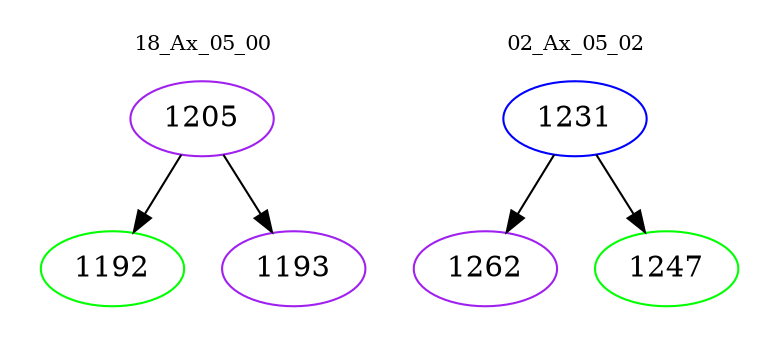 digraph{
subgraph cluster_0 {
color = white
label = "18_Ax_05_00";
fontsize=10;
T0_1205 [label="1205", color="purple"]
T0_1205 -> T0_1192 [color="black"]
T0_1192 [label="1192", color="green"]
T0_1205 -> T0_1193 [color="black"]
T0_1193 [label="1193", color="purple"]
}
subgraph cluster_1 {
color = white
label = "02_Ax_05_02";
fontsize=10;
T1_1231 [label="1231", color="blue"]
T1_1231 -> T1_1262 [color="black"]
T1_1262 [label="1262", color="purple"]
T1_1231 -> T1_1247 [color="black"]
T1_1247 [label="1247", color="green"]
}
}
